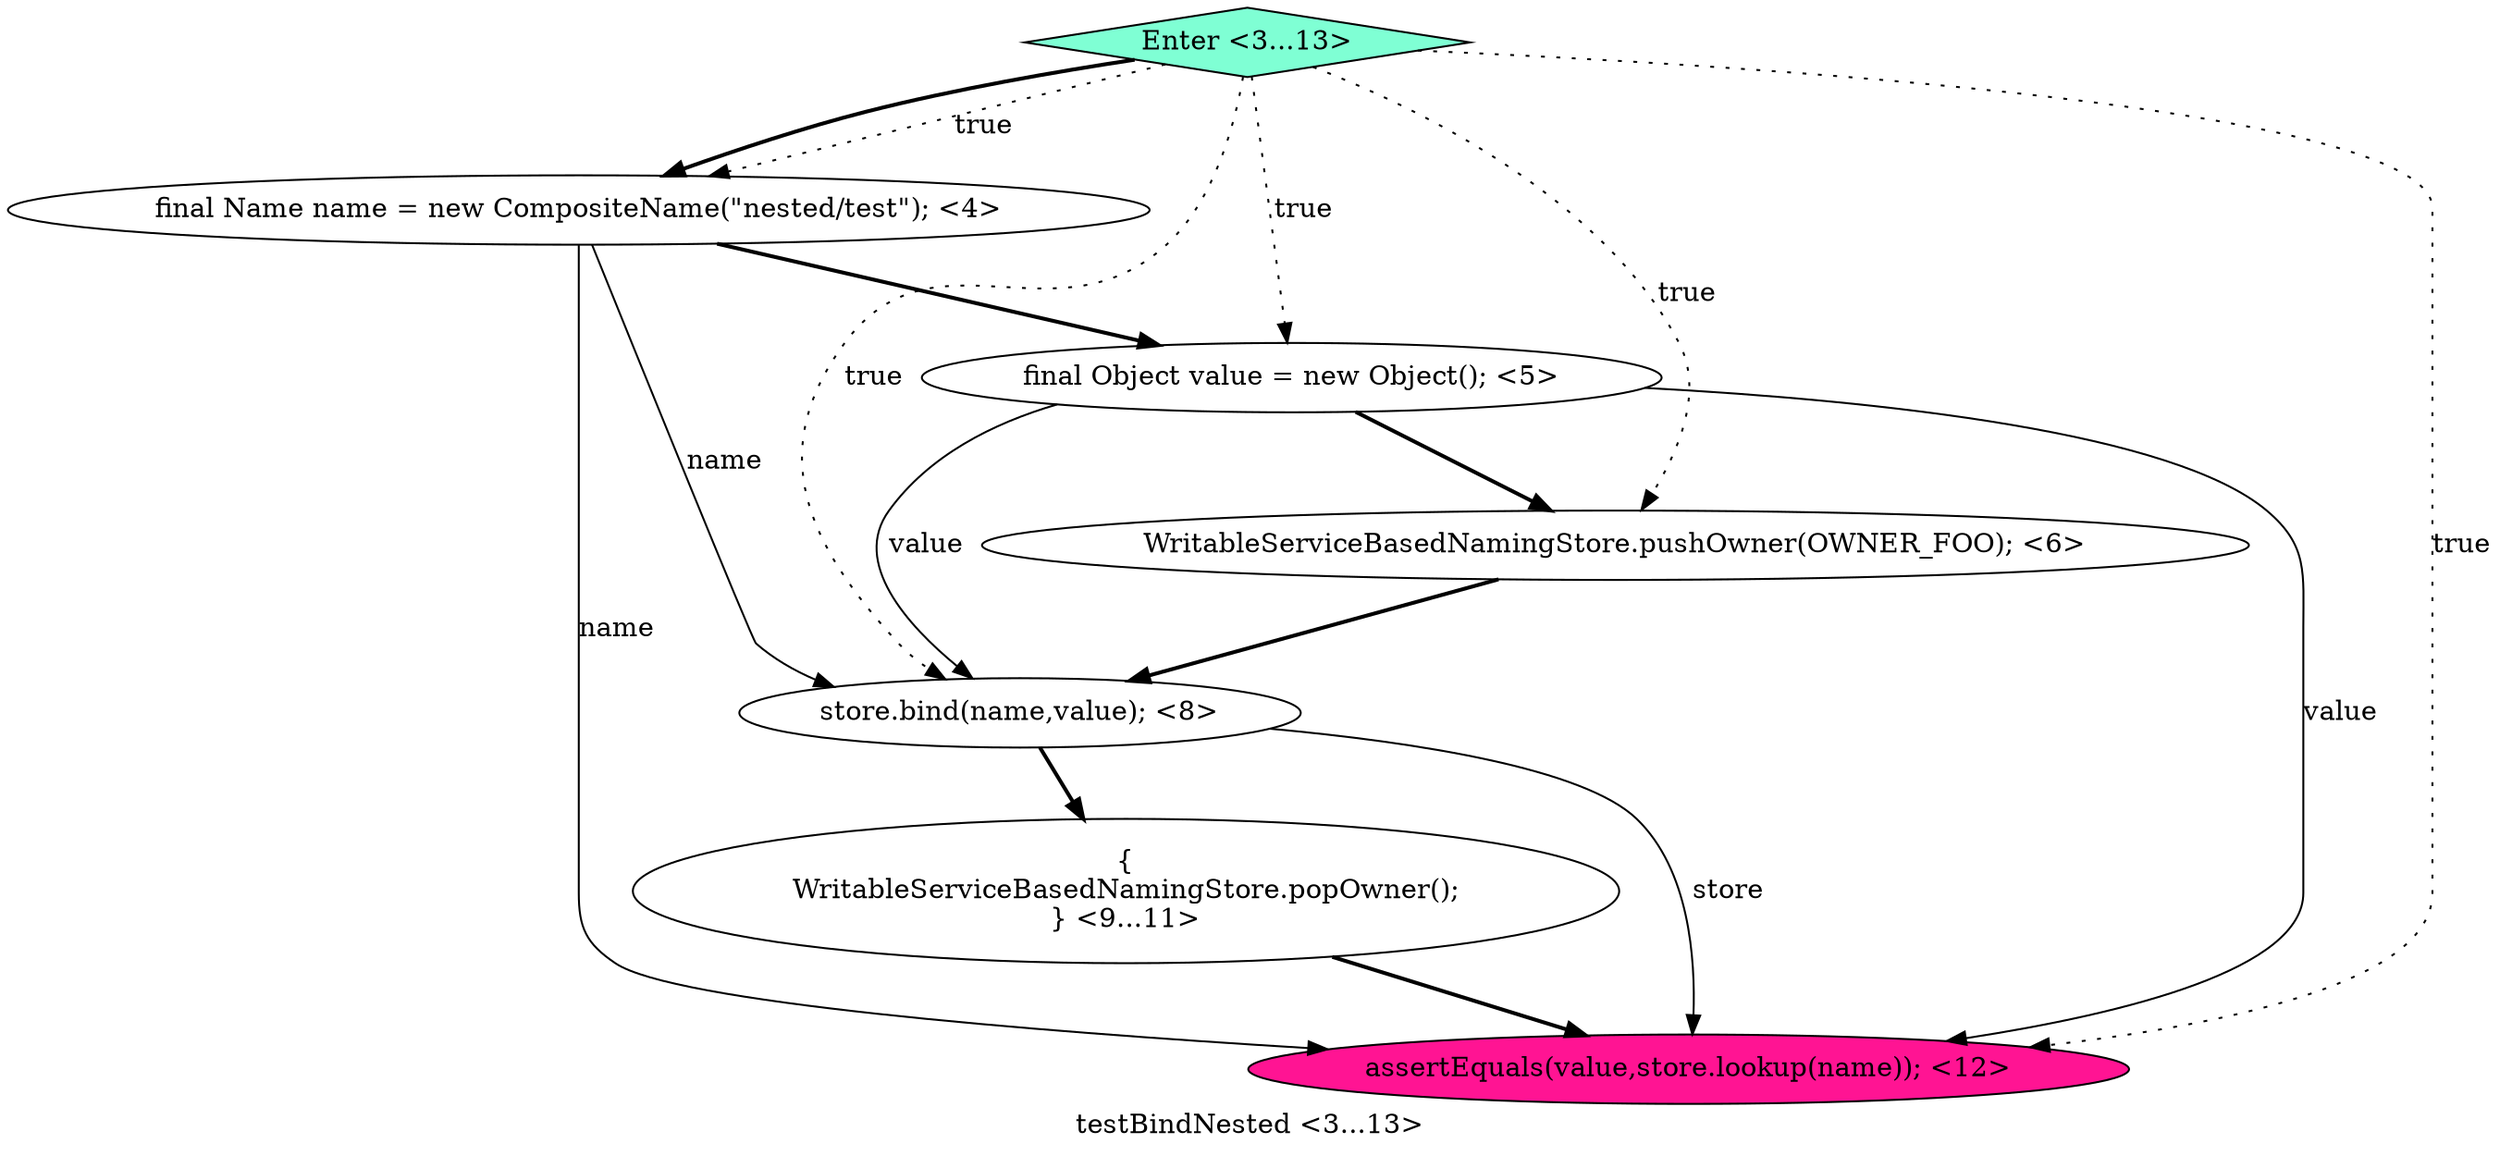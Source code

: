 digraph PDG {
label = "testBindNested <3...13>";
0.3 [style = filled, label = "store.bind(name,value); <8>", fillcolor = white, shape = ellipse];
0.4 [style = filled, label = "{
WritableServiceBasedNamingStore.popOwner();
} <9...11>", fillcolor = white, shape = ellipse];
0.2 [style = filled, label = "WritableServiceBasedNamingStore.pushOwner(OWNER_FOO); <6>", fillcolor = white, shape = ellipse];
0.0 [style = filled, label = "final Name name = new CompositeName(\"nested/test\"); <4>", fillcolor = white, shape = ellipse];
0.5 [style = filled, label = "assertEquals(value,store.lookup(name)); <12>", fillcolor = deeppink, shape = ellipse];
0.6 [style = filled, label = "Enter <3...13>", fillcolor = aquamarine, shape = diamond];
0.1 [style = filled, label = "final Object value = new Object(); <5>", fillcolor = white, shape = ellipse];
0.0 -> 0.1 [style = bold, label=""];
0.0 -> 0.3 [style = solid, label="name"];
0.0 -> 0.5 [style = solid, label="name"];
0.1 -> 0.2 [style = bold, label=""];
0.1 -> 0.3 [style = solid, label="value"];
0.1 -> 0.5 [style = solid, label="value"];
0.2 -> 0.3 [style = bold, label=""];
0.3 -> 0.4 [style = bold, label=""];
0.3 -> 0.5 [style = solid, label="store"];
0.4 -> 0.5 [style = bold, label=""];
0.6 -> 0.0 [style = dotted, label="true"];
0.6 -> 0.0 [style = bold, label=""];
0.6 -> 0.1 [style = dotted, label="true"];
0.6 -> 0.2 [style = dotted, label="true"];
0.6 -> 0.3 [style = dotted, label="true"];
0.6 -> 0.5 [style = dotted, label="true"];
}
